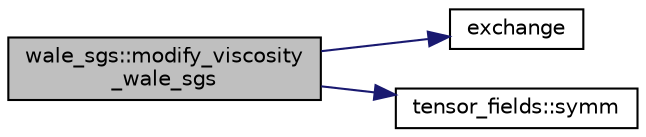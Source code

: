 digraph "wale_sgs::modify_viscosity_wale_sgs"
{
 // LATEX_PDF_SIZE
  edge [fontname="Helvetica",fontsize="10",labelfontname="Helvetica",labelfontsize="10"];
  node [fontname="Helvetica",fontsize="10",shape=record];
  rankdir="LR";
  Node1 [label="wale_sgs::modify_viscosity\l_wale_sgs",height=0.2,width=0.4,color="black", fillcolor="grey75", style="filled", fontcolor="black",tooltip=" "];
  Node1 -> Node2 [color="midnightblue",fontsize="10",style="solid",fontname="Helvetica"];
  Node2 [label="exchange",height=0.2,width=0.4,color="black", fillcolor="white", style="filled",URL="$exchange_8f90.html#a5fc820a1936a17b779afe691729f2e84",tooltip=" "];
  Node1 -> Node3 [color="midnightblue",fontsize="10",style="solid",fontname="Helvetica"];
  Node3 [label="tensor_fields::symm",height=0.2,width=0.4,color="black", fillcolor="white", style="filled",URL="$namespacetensor__fields.html#a99a7a8591ef7c075380d8aec3f9de538",tooltip=" "];
}
